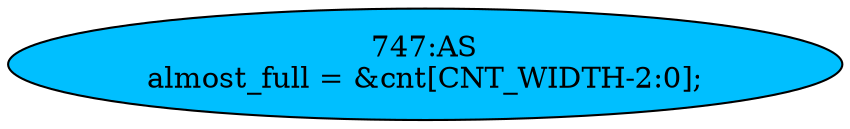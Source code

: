 strict digraph "" {
	node [label="\N"];
	"747:AS"	 [ast="<pyverilog.vparser.ast.Assign object at 0x7f37fb674dd0>",
		def_var="['almost_full']",
		fillcolor=deepskyblue,
		label="747:AS
almost_full = &cnt[CNT_WIDTH-2:0];",
		statements="[]",
		style=filled,
		typ=Assign,
		use_var="['cnt']"];
}
